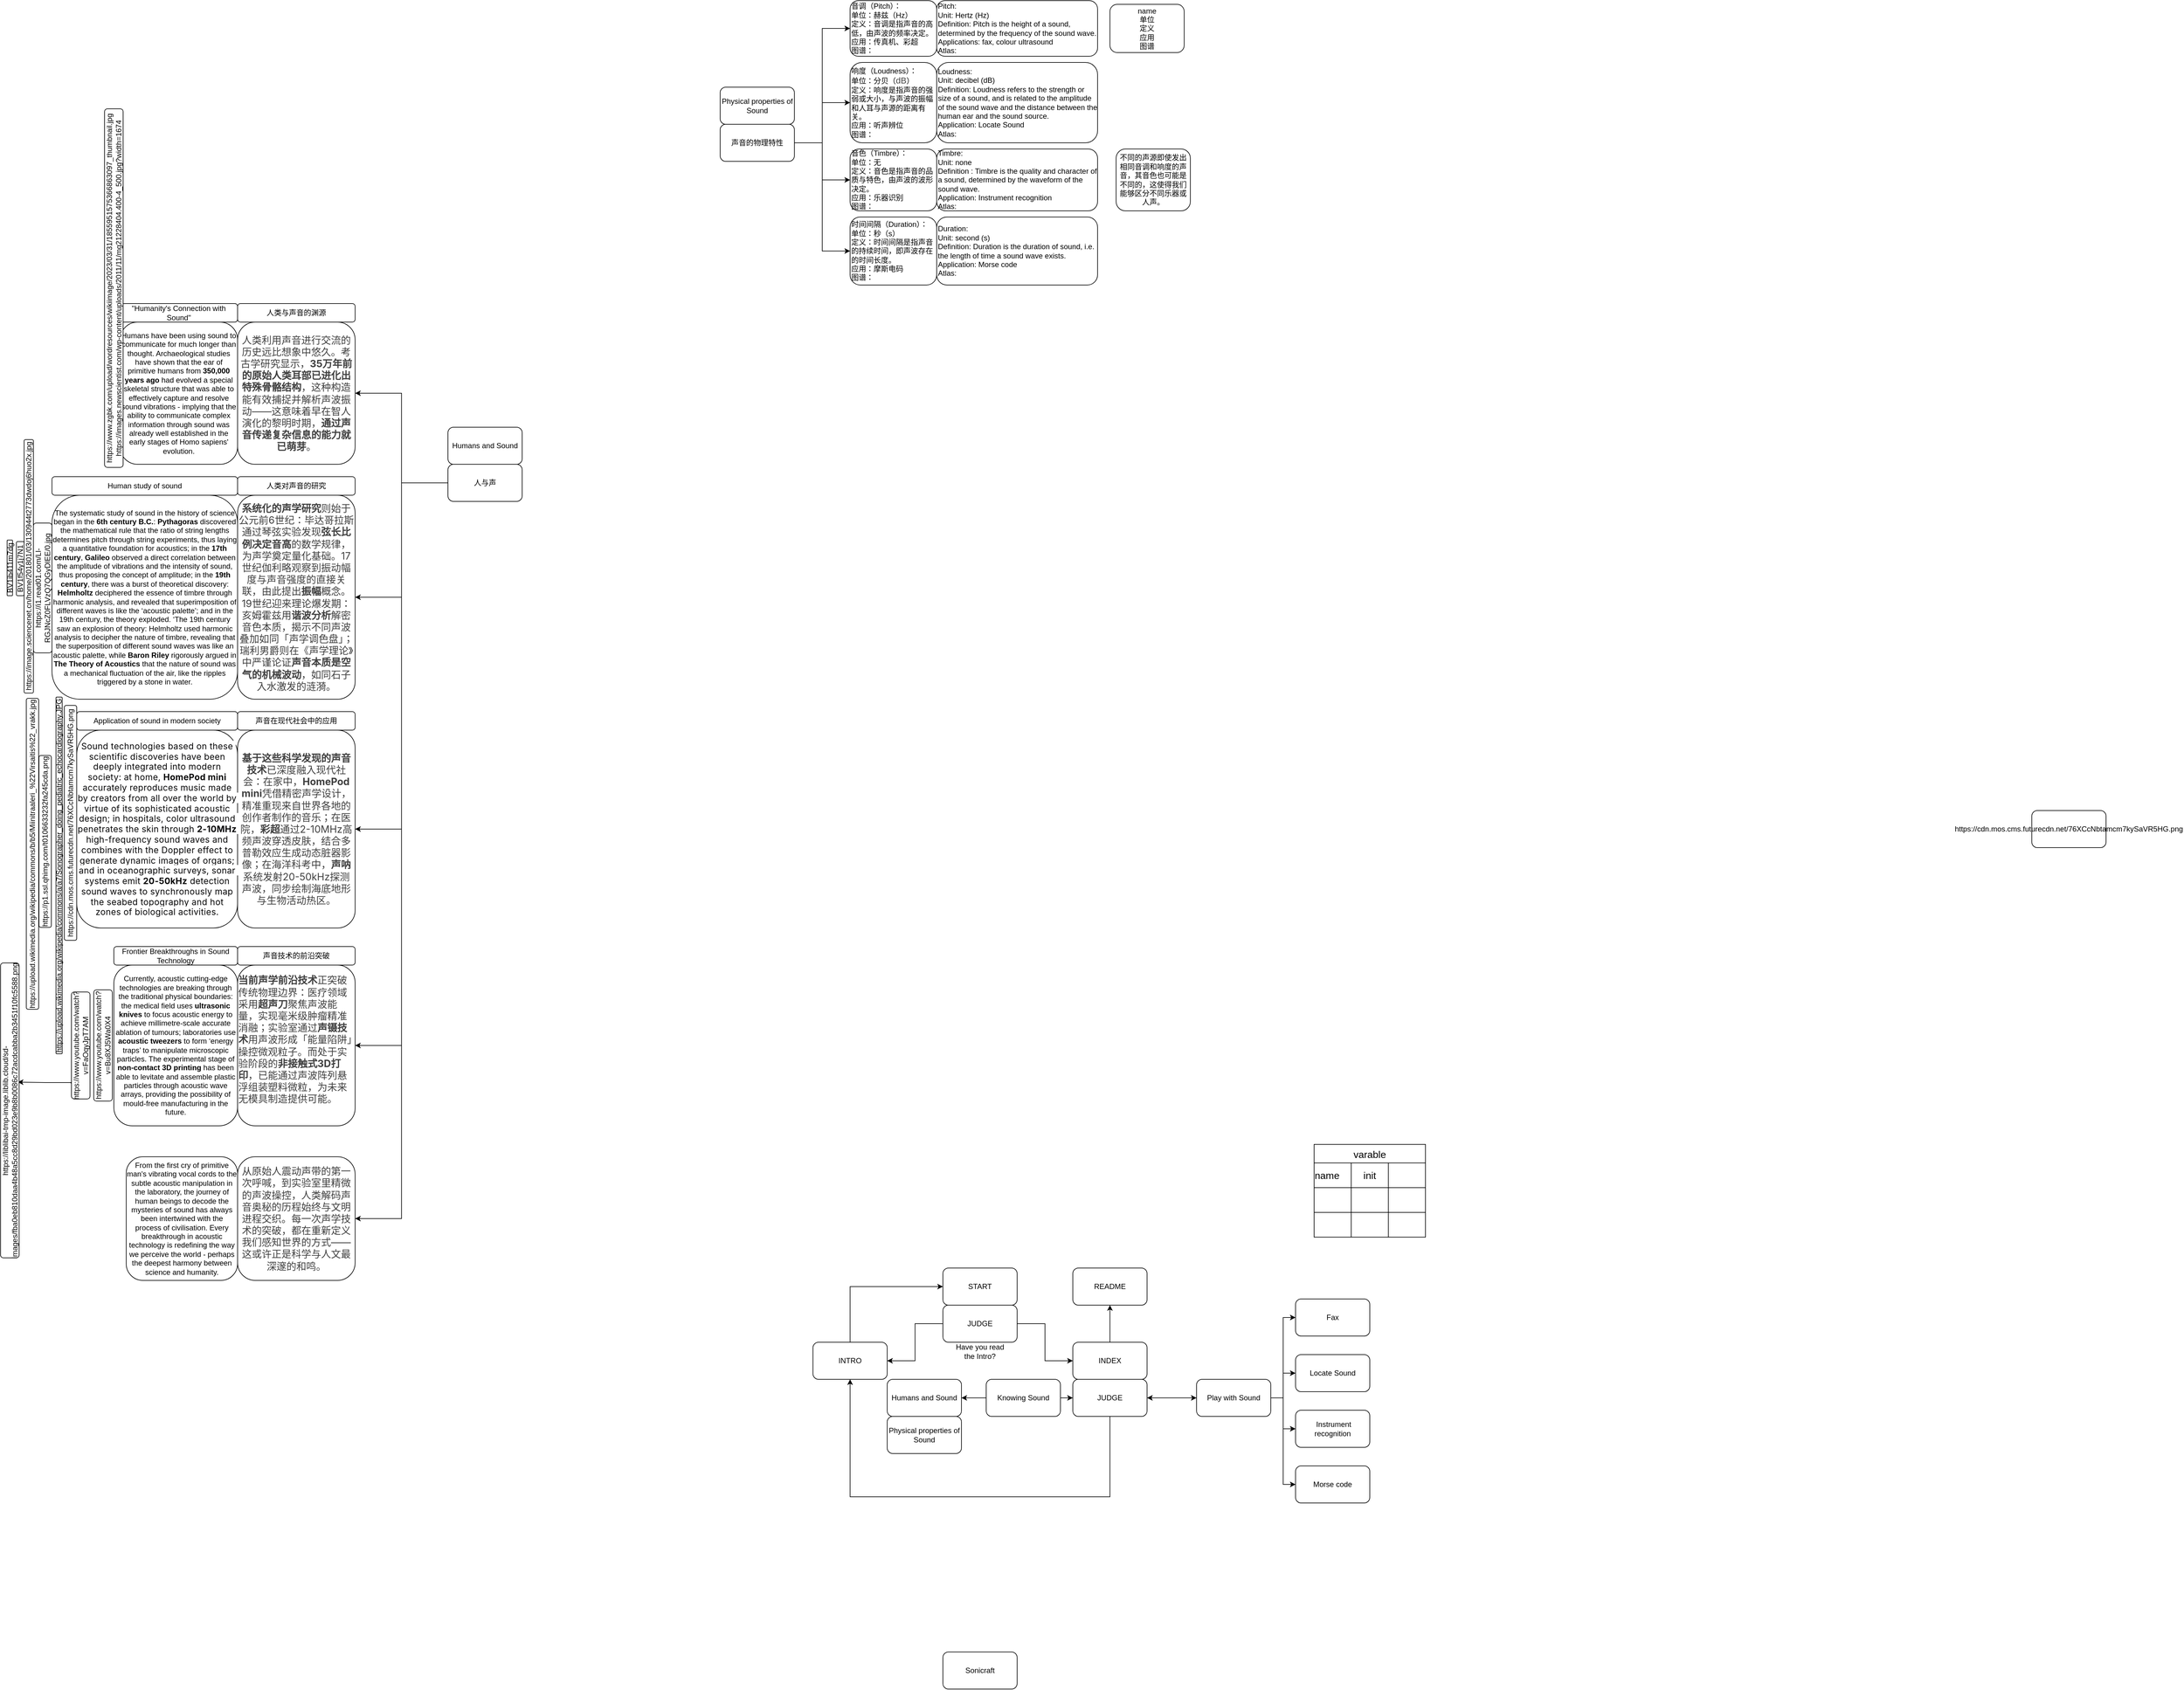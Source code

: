 <mxfile version="26.0.10">
  <diagram name="第 1 页" id="4b0BHh1YzD-mGVPlwAt6">
    <mxGraphModel dx="1451" dy="5635" grid="1" gridSize="10" guides="1" tooltips="1" connect="1" arrows="1" fold="1" page="1" pageScale="1" pageWidth="3300" pageHeight="4681" math="0" shadow="0">
      <root>
        <mxCell id="0" />
        <mxCell id="1" parent="0" />
        <mxCell id="ThfCISDLxi8xhfDp9Rs2-1" value="Sonicraft" style="rounded=1;whiteSpace=wrap;html=1;" parent="1" vertex="1">
          <mxGeometry x="1590" y="2311" width="120" height="60" as="geometry" />
        </mxCell>
        <mxCell id="ThfCISDLxi8xhfDp9Rs2-17" value="" style="edgeStyle=orthogonalEdgeStyle;rounded=0;orthogonalLoop=1;jettySize=auto;html=1;" parent="1" source="ThfCISDLxi8xhfDp9Rs2-2" target="ThfCISDLxi8xhfDp9Rs2-16" edge="1">
          <mxGeometry relative="1" as="geometry" />
        </mxCell>
        <mxCell id="ThfCISDLxi8xhfDp9Rs2-2" value="START" style="rounded=1;whiteSpace=wrap;html=1;" parent="1" vertex="1">
          <mxGeometry x="1590" y="1690" width="120" height="60" as="geometry" />
        </mxCell>
        <mxCell id="ThfCISDLxi8xhfDp9Rs2-3" value="varable" style="shape=table;startSize=30;container=1;collapsible=0;childLayout=tableLayout;strokeColor=default;fontSize=16;" parent="1" vertex="1">
          <mxGeometry x="2190" y="1490" width="180" height="150" as="geometry" />
        </mxCell>
        <mxCell id="ThfCISDLxi8xhfDp9Rs2-4" value="" style="shape=tableRow;horizontal=0;startSize=0;swimlaneHead=0;swimlaneBody=0;strokeColor=inherit;top=0;left=0;bottom=0;right=0;collapsible=0;dropTarget=0;fillColor=none;points=[[0,0.5],[1,0.5]];portConstraint=eastwest;fontSize=16;" parent="ThfCISDLxi8xhfDp9Rs2-3" vertex="1">
          <mxGeometry y="30" width="180" height="40" as="geometry" />
        </mxCell>
        <mxCell id="ThfCISDLxi8xhfDp9Rs2-5" value="name&lt;span style=&quot;white-space: pre;&quot;&gt;&#x9;&lt;/span&gt;init&lt;span style=&quot;white-space: pre;&quot;&gt;&#x9;&lt;/span&gt;&lt;span style=&quot;white-space: pre;&quot;&gt;&#x9;&lt;/span&gt;" style="shape=partialRectangle;html=1;whiteSpace=wrap;connectable=0;strokeColor=inherit;overflow=hidden;fillColor=none;top=0;left=0;bottom=0;right=0;pointerEvents=1;fontSize=16;" parent="ThfCISDLxi8xhfDp9Rs2-4" vertex="1">
          <mxGeometry width="60" height="40" as="geometry">
            <mxRectangle width="60" height="40" as="alternateBounds" />
          </mxGeometry>
        </mxCell>
        <mxCell id="ThfCISDLxi8xhfDp9Rs2-6" value="init" style="shape=partialRectangle;html=1;whiteSpace=wrap;connectable=0;strokeColor=inherit;overflow=hidden;fillColor=none;top=0;left=0;bottom=0;right=0;pointerEvents=1;fontSize=16;" parent="ThfCISDLxi8xhfDp9Rs2-4" vertex="1">
          <mxGeometry x="60" width="60" height="40" as="geometry">
            <mxRectangle width="60" height="40" as="alternateBounds" />
          </mxGeometry>
        </mxCell>
        <mxCell id="ThfCISDLxi8xhfDp9Rs2-7" value="" style="shape=partialRectangle;html=1;whiteSpace=wrap;connectable=0;strokeColor=inherit;overflow=hidden;fillColor=none;top=0;left=0;bottom=0;right=0;pointerEvents=1;fontSize=16;" parent="ThfCISDLxi8xhfDp9Rs2-4" vertex="1">
          <mxGeometry x="120" width="60" height="40" as="geometry">
            <mxRectangle width="60" height="40" as="alternateBounds" />
          </mxGeometry>
        </mxCell>
        <mxCell id="ThfCISDLxi8xhfDp9Rs2-8" value="" style="shape=tableRow;horizontal=0;startSize=0;swimlaneHead=0;swimlaneBody=0;strokeColor=inherit;top=0;left=0;bottom=0;right=0;collapsible=0;dropTarget=0;fillColor=none;points=[[0,0.5],[1,0.5]];portConstraint=eastwest;fontSize=16;" parent="ThfCISDLxi8xhfDp9Rs2-3" vertex="1">
          <mxGeometry y="70" width="180" height="40" as="geometry" />
        </mxCell>
        <mxCell id="ThfCISDLxi8xhfDp9Rs2-9" value="" style="shape=partialRectangle;html=1;whiteSpace=wrap;connectable=0;strokeColor=inherit;overflow=hidden;fillColor=none;top=0;left=0;bottom=0;right=0;pointerEvents=1;fontSize=16;" parent="ThfCISDLxi8xhfDp9Rs2-8" vertex="1">
          <mxGeometry width="60" height="40" as="geometry">
            <mxRectangle width="60" height="40" as="alternateBounds" />
          </mxGeometry>
        </mxCell>
        <mxCell id="ThfCISDLxi8xhfDp9Rs2-10" value="" style="shape=partialRectangle;html=1;whiteSpace=wrap;connectable=0;strokeColor=inherit;overflow=hidden;fillColor=none;top=0;left=0;bottom=0;right=0;pointerEvents=1;fontSize=16;" parent="ThfCISDLxi8xhfDp9Rs2-8" vertex="1">
          <mxGeometry x="60" width="60" height="40" as="geometry">
            <mxRectangle width="60" height="40" as="alternateBounds" />
          </mxGeometry>
        </mxCell>
        <mxCell id="ThfCISDLxi8xhfDp9Rs2-11" value="" style="shape=partialRectangle;html=1;whiteSpace=wrap;connectable=0;strokeColor=inherit;overflow=hidden;fillColor=none;top=0;left=0;bottom=0;right=0;pointerEvents=1;fontSize=16;" parent="ThfCISDLxi8xhfDp9Rs2-8" vertex="1">
          <mxGeometry x="120" width="60" height="40" as="geometry">
            <mxRectangle width="60" height="40" as="alternateBounds" />
          </mxGeometry>
        </mxCell>
        <mxCell id="ThfCISDLxi8xhfDp9Rs2-12" value="" style="shape=tableRow;horizontal=0;startSize=0;swimlaneHead=0;swimlaneBody=0;strokeColor=inherit;top=0;left=0;bottom=0;right=0;collapsible=0;dropTarget=0;fillColor=none;points=[[0,0.5],[1,0.5]];portConstraint=eastwest;fontSize=16;" parent="ThfCISDLxi8xhfDp9Rs2-3" vertex="1">
          <mxGeometry y="110" width="180" height="40" as="geometry" />
        </mxCell>
        <mxCell id="ThfCISDLxi8xhfDp9Rs2-13" value="" style="shape=partialRectangle;html=1;whiteSpace=wrap;connectable=0;strokeColor=inherit;overflow=hidden;fillColor=none;top=0;left=0;bottom=0;right=0;pointerEvents=1;fontSize=16;" parent="ThfCISDLxi8xhfDp9Rs2-12" vertex="1">
          <mxGeometry width="60" height="40" as="geometry">
            <mxRectangle width="60" height="40" as="alternateBounds" />
          </mxGeometry>
        </mxCell>
        <mxCell id="ThfCISDLxi8xhfDp9Rs2-14" value="" style="shape=partialRectangle;html=1;whiteSpace=wrap;connectable=0;strokeColor=inherit;overflow=hidden;fillColor=none;top=0;left=0;bottom=0;right=0;pointerEvents=1;fontSize=16;" parent="ThfCISDLxi8xhfDp9Rs2-12" vertex="1">
          <mxGeometry x="60" width="60" height="40" as="geometry">
            <mxRectangle width="60" height="40" as="alternateBounds" />
          </mxGeometry>
        </mxCell>
        <mxCell id="ThfCISDLxi8xhfDp9Rs2-15" value="" style="shape=partialRectangle;html=1;whiteSpace=wrap;connectable=0;strokeColor=inherit;overflow=hidden;fillColor=none;top=0;left=0;bottom=0;right=0;pointerEvents=1;fontSize=16;" parent="ThfCISDLxi8xhfDp9Rs2-12" vertex="1">
          <mxGeometry x="120" width="60" height="40" as="geometry">
            <mxRectangle width="60" height="40" as="alternateBounds" />
          </mxGeometry>
        </mxCell>
        <mxCell id="ThfCISDLxi8xhfDp9Rs2-20" value="" style="edgeStyle=orthogonalEdgeStyle;rounded=0;orthogonalLoop=1;jettySize=auto;html=1;" parent="1" source="ThfCISDLxi8xhfDp9Rs2-16" target="ThfCISDLxi8xhfDp9Rs2-19" edge="1">
          <mxGeometry relative="1" as="geometry" />
        </mxCell>
        <mxCell id="ThfCISDLxi8xhfDp9Rs2-22" value="" style="edgeStyle=orthogonalEdgeStyle;rounded=0;orthogonalLoop=1;jettySize=auto;html=1;" parent="1" source="ThfCISDLxi8xhfDp9Rs2-16" target="ThfCISDLxi8xhfDp9Rs2-21" edge="1">
          <mxGeometry relative="1" as="geometry" />
        </mxCell>
        <mxCell id="ThfCISDLxi8xhfDp9Rs2-16" value="JUDGE" style="rounded=1;whiteSpace=wrap;html=1;" parent="1" vertex="1">
          <mxGeometry x="1590" y="1750" width="120" height="60" as="geometry" />
        </mxCell>
        <mxCell id="ThfCISDLxi8xhfDp9Rs2-18" value="Have you read the Intro?" style="text;html=1;align=center;verticalAlign=middle;whiteSpace=wrap;rounded=0;" parent="1" vertex="1">
          <mxGeometry x="1600" y="1810" width="100" height="30" as="geometry" />
        </mxCell>
        <mxCell id="ThfCISDLxi8xhfDp9Rs2-23" style="edgeStyle=orthogonalEdgeStyle;rounded=0;orthogonalLoop=1;jettySize=auto;html=1;entryX=0;entryY=0.5;entryDx=0;entryDy=0;" parent="1" source="ThfCISDLxi8xhfDp9Rs2-19" target="ThfCISDLxi8xhfDp9Rs2-2" edge="1">
          <mxGeometry relative="1" as="geometry">
            <Array as="points">
              <mxPoint x="1440" y="1720" />
            </Array>
          </mxGeometry>
        </mxCell>
        <mxCell id="ThfCISDLxi8xhfDp9Rs2-19" value="INTRO" style="rounded=1;whiteSpace=wrap;html=1;" parent="1" vertex="1">
          <mxGeometry x="1380" y="1810" width="120" height="60" as="geometry" />
        </mxCell>
        <mxCell id="KHyvK6o0mQSgmpEVRxSi-3" value="" style="edgeStyle=orthogonalEdgeStyle;rounded=0;orthogonalLoop=1;jettySize=auto;html=1;" parent="1" source="ThfCISDLxi8xhfDp9Rs2-21" target="KHyvK6o0mQSgmpEVRxSi-2" edge="1">
          <mxGeometry relative="1" as="geometry" />
        </mxCell>
        <mxCell id="ThfCISDLxi8xhfDp9Rs2-21" value="INDEX" style="rounded=1;whiteSpace=wrap;html=1;" parent="1" vertex="1">
          <mxGeometry x="1800" y="1810" width="120" height="60" as="geometry" />
        </mxCell>
        <mxCell id="ThfCISDLxi8xhfDp9Rs2-51" value="" style="edgeStyle=orthogonalEdgeStyle;rounded=0;orthogonalLoop=1;jettySize=auto;html=1;" parent="1" source="ThfCISDLxi8xhfDp9Rs2-47" target="ThfCISDLxi8xhfDp9Rs2-49" edge="1">
          <mxGeometry relative="1" as="geometry" />
        </mxCell>
        <mxCell id="ThfCISDLxi8xhfDp9Rs2-52" value="" style="edgeStyle=orthogonalEdgeStyle;rounded=0;orthogonalLoop=1;jettySize=auto;html=1;" parent="1" source="ThfCISDLxi8xhfDp9Rs2-47" target="ThfCISDLxi8xhfDp9Rs2-50" edge="1">
          <mxGeometry relative="1" as="geometry" />
        </mxCell>
        <mxCell id="ThfCISDLxi8xhfDp9Rs2-55" style="edgeStyle=orthogonalEdgeStyle;rounded=0;orthogonalLoop=1;jettySize=auto;html=1;entryX=0.5;entryY=1;entryDx=0;entryDy=0;" parent="1" source="ThfCISDLxi8xhfDp9Rs2-47" target="ThfCISDLxi8xhfDp9Rs2-19" edge="1">
          <mxGeometry relative="1" as="geometry">
            <Array as="points">
              <mxPoint x="1860" y="2060" />
              <mxPoint x="1440" y="2060" />
            </Array>
          </mxGeometry>
        </mxCell>
        <mxCell id="ThfCISDLxi8xhfDp9Rs2-47" value="JUDGE" style="rounded=1;whiteSpace=wrap;html=1;" parent="1" vertex="1">
          <mxGeometry x="1800" y="1870" width="120" height="60" as="geometry" />
        </mxCell>
        <mxCell id="ThfCISDLxi8xhfDp9Rs2-54" style="edgeStyle=orthogonalEdgeStyle;rounded=0;orthogonalLoop=1;jettySize=auto;html=1;entryX=0;entryY=0.5;entryDx=0;entryDy=0;" parent="1" source="ThfCISDLxi8xhfDp9Rs2-49" target="ThfCISDLxi8xhfDp9Rs2-47" edge="1">
          <mxGeometry relative="1" as="geometry" />
        </mxCell>
        <mxCell id="ThfCISDLxi8xhfDp9Rs2-49" value="Humans and Sound" style="rounded=1;whiteSpace=wrap;html=1;" parent="1" vertex="1">
          <mxGeometry x="1500" y="1870" width="120" height="60" as="geometry" />
        </mxCell>
        <mxCell id="ThfCISDLxi8xhfDp9Rs2-53" value="" style="edgeStyle=orthogonalEdgeStyle;rounded=0;orthogonalLoop=1;jettySize=auto;html=1;" parent="1" source="ThfCISDLxi8xhfDp9Rs2-50" target="ThfCISDLxi8xhfDp9Rs2-47" edge="1">
          <mxGeometry relative="1" as="geometry" />
        </mxCell>
        <mxCell id="__nNQUy4a6hF3VQ3bLD0-34" style="edgeStyle=orthogonalEdgeStyle;rounded=0;orthogonalLoop=1;jettySize=auto;html=1;entryX=0;entryY=0.5;entryDx=0;entryDy=0;" edge="1" parent="1" source="ThfCISDLxi8xhfDp9Rs2-50" target="__nNQUy4a6hF3VQ3bLD0-30">
          <mxGeometry relative="1" as="geometry" />
        </mxCell>
        <mxCell id="__nNQUy4a6hF3VQ3bLD0-35" style="edgeStyle=orthogonalEdgeStyle;rounded=0;orthogonalLoop=1;jettySize=auto;html=1;" edge="1" parent="1" source="ThfCISDLxi8xhfDp9Rs2-50" target="__nNQUy4a6hF3VQ3bLD0-31">
          <mxGeometry relative="1" as="geometry" />
        </mxCell>
        <mxCell id="__nNQUy4a6hF3VQ3bLD0-36" style="edgeStyle=orthogonalEdgeStyle;rounded=0;orthogonalLoop=1;jettySize=auto;html=1;" edge="1" parent="1" source="ThfCISDLxi8xhfDp9Rs2-50" target="__nNQUy4a6hF3VQ3bLD0-32">
          <mxGeometry relative="1" as="geometry" />
        </mxCell>
        <mxCell id="__nNQUy4a6hF3VQ3bLD0-37" style="edgeStyle=orthogonalEdgeStyle;rounded=0;orthogonalLoop=1;jettySize=auto;html=1;entryX=0;entryY=0.5;entryDx=0;entryDy=0;" edge="1" parent="1" source="ThfCISDLxi8xhfDp9Rs2-50" target="__nNQUy4a6hF3VQ3bLD0-33">
          <mxGeometry relative="1" as="geometry" />
        </mxCell>
        <mxCell id="ThfCISDLxi8xhfDp9Rs2-50" value="Play with Sound" style="rounded=1;whiteSpace=wrap;html=1;" parent="1" vertex="1">
          <mxGeometry x="2000" y="1870" width="120" height="60" as="geometry" />
        </mxCell>
        <mxCell id="KHyvK6o0mQSgmpEVRxSi-1" value="Physical properties of Sound" style="rounded=1;whiteSpace=wrap;html=1;" parent="1" vertex="1">
          <mxGeometry x="1500" y="1930" width="120" height="60" as="geometry" />
        </mxCell>
        <mxCell id="KHyvK6o0mQSgmpEVRxSi-2" value="README" style="rounded=1;whiteSpace=wrap;html=1;" parent="1" vertex="1">
          <mxGeometry x="1800" y="1690" width="120" height="60" as="geometry" />
        </mxCell>
        <mxCell id="KHyvK6o0mQSgmpEVRxSi-10" style="edgeStyle=orthogonalEdgeStyle;rounded=0;orthogonalLoop=1;jettySize=auto;html=1;" parent="1" source="KHyvK6o0mQSgmpEVRxSi-4" target="KHyvK6o0mQSgmpEVRxSi-5" edge="1">
          <mxGeometry relative="1" as="geometry" />
        </mxCell>
        <mxCell id="KHyvK6o0mQSgmpEVRxSi-11" style="edgeStyle=orthogonalEdgeStyle;rounded=0;orthogonalLoop=1;jettySize=auto;html=1;entryX=1;entryY=0.5;entryDx=0;entryDy=0;" parent="1" source="KHyvK6o0mQSgmpEVRxSi-4" target="KHyvK6o0mQSgmpEVRxSi-6" edge="1">
          <mxGeometry relative="1" as="geometry" />
        </mxCell>
        <mxCell id="KHyvK6o0mQSgmpEVRxSi-12" style="edgeStyle=orthogonalEdgeStyle;rounded=0;orthogonalLoop=1;jettySize=auto;html=1;exitX=0;exitY=0.5;exitDx=0;exitDy=0;entryX=1;entryY=0.5;entryDx=0;entryDy=0;" parent="1" source="KHyvK6o0mQSgmpEVRxSi-4" target="KHyvK6o0mQSgmpEVRxSi-7" edge="1">
          <mxGeometry relative="1" as="geometry" />
        </mxCell>
        <mxCell id="KHyvK6o0mQSgmpEVRxSi-13" style="edgeStyle=orthogonalEdgeStyle;rounded=0;orthogonalLoop=1;jettySize=auto;html=1;entryX=1;entryY=0.5;entryDx=0;entryDy=0;" parent="1" source="KHyvK6o0mQSgmpEVRxSi-4" target="KHyvK6o0mQSgmpEVRxSi-8" edge="1">
          <mxGeometry relative="1" as="geometry" />
        </mxCell>
        <mxCell id="KHyvK6o0mQSgmpEVRxSi-14" style="edgeStyle=orthogonalEdgeStyle;rounded=0;orthogonalLoop=1;jettySize=auto;html=1;entryX=1;entryY=0.5;entryDx=0;entryDy=0;" parent="1" source="KHyvK6o0mQSgmpEVRxSi-4" target="KHyvK6o0mQSgmpEVRxSi-9" edge="1">
          <mxGeometry relative="1" as="geometry" />
        </mxCell>
        <mxCell id="KHyvK6o0mQSgmpEVRxSi-4" value="人与声" style="rounded=1;whiteSpace=wrap;html=1;" parent="1" vertex="1">
          <mxGeometry x="790" y="390" width="120" height="60" as="geometry" />
        </mxCell>
        <mxCell id="KHyvK6o0mQSgmpEVRxSi-5" value="&lt;span style=&quot;color: rgb(64, 64, 64); font-family: Inter, system-ui, -apple-system, &amp;quot;system-ui&amp;quot;, &amp;quot;Segoe UI&amp;quot;, Roboto, &amp;quot;Noto Sans&amp;quot;, Ubuntu, Cantarell, &amp;quot;Helvetica Neue&amp;quot;, Oxygen, &amp;quot;Open Sans&amp;quot;, sans-serif; font-size: 16.002px; text-align: start;&quot;&gt;人类利用声音进行交流的历史远比想象中悠久。考古学研究显示，&lt;/span&gt;&lt;strong style=&quot;color: rgb(64, 64, 64); font-family: Inter, system-ui, -apple-system, &amp;quot;system-ui&amp;quot;, &amp;quot;Segoe UI&amp;quot;, Roboto, &amp;quot;Noto Sans&amp;quot;, Ubuntu, Cantarell, &amp;quot;Helvetica Neue&amp;quot;, Oxygen, &amp;quot;Open Sans&amp;quot;, sans-serif; font-size: 16.002px; text-align: start;&quot;&gt;35万年前的原始人类耳部已进化出特殊骨骼结构&lt;/strong&gt;&lt;span style=&quot;color: rgb(64, 64, 64); font-family: Inter, system-ui, -apple-system, &amp;quot;system-ui&amp;quot;, &amp;quot;Segoe UI&amp;quot;, Roboto, &amp;quot;Noto Sans&amp;quot;, Ubuntu, Cantarell, &amp;quot;Helvetica Neue&amp;quot;, Oxygen, &amp;quot;Open Sans&amp;quot;, sans-serif; font-size: 16.002px; text-align: start;&quot;&gt;，这种构造能有效捕捉并解析声波振动——这意味着早在智人演化的黎明时期，&lt;/span&gt;&lt;strong style=&quot;color: rgb(64, 64, 64); font-family: Inter, system-ui, -apple-system, &amp;quot;system-ui&amp;quot;, &amp;quot;Segoe UI&amp;quot;, Roboto, &amp;quot;Noto Sans&amp;quot;, Ubuntu, Cantarell, &amp;quot;Helvetica Neue&amp;quot;, Oxygen, &amp;quot;Open Sans&amp;quot;, sans-serif; font-size: 16.002px; text-align: start;&quot;&gt;通过声音传递复杂信息的能力就已萌芽&lt;/strong&gt;&lt;span style=&quot;color: rgb(64, 64, 64); font-family: Inter, system-ui, -apple-system, &amp;quot;system-ui&amp;quot;, &amp;quot;Segoe UI&amp;quot;, Roboto, &amp;quot;Noto Sans&amp;quot;, Ubuntu, Cantarell, &amp;quot;Helvetica Neue&amp;quot;, Oxygen, &amp;quot;Open Sans&amp;quot;, sans-serif; font-size: 16.002px; text-align: start;&quot;&gt;。&lt;/span&gt;" style="rounded=1;whiteSpace=wrap;html=1;" parent="1" vertex="1">
          <mxGeometry x="450" y="160" width="190" height="230" as="geometry" />
        </mxCell>
        <mxCell id="KHyvK6o0mQSgmpEVRxSi-6" value="&lt;strong style=&quot;color: rgb(64, 64, 64); font-family: Inter, system-ui, -apple-system, &amp;quot;system-ui&amp;quot;, &amp;quot;Segoe UI&amp;quot;, Roboto, &amp;quot;Noto Sans&amp;quot;, Ubuntu, Cantarell, &amp;quot;Helvetica Neue&amp;quot;, Oxygen, &amp;quot;Open Sans&amp;quot;, sans-serif; font-size: 16.002px; text-align: start;&quot;&gt;系统化的声学研究&lt;/strong&gt;&lt;span style=&quot;color: rgb(64, 64, 64); font-family: Inter, system-ui, -apple-system, &amp;quot;system-ui&amp;quot;, &amp;quot;Segoe UI&amp;quot;, Roboto, &amp;quot;Noto Sans&amp;quot;, Ubuntu, Cantarell, &amp;quot;Helvetica Neue&amp;quot;, Oxygen, &amp;quot;Open Sans&amp;quot;, sans-serif; font-size: 16.002px; text-align: start;&quot;&gt;则始于公元前6世纪：毕达哥拉斯通过琴弦实验发现&lt;/span&gt;&lt;strong style=&quot;color: rgb(64, 64, 64); font-family: Inter, system-ui, -apple-system, &amp;quot;system-ui&amp;quot;, &amp;quot;Segoe UI&amp;quot;, Roboto, &amp;quot;Noto Sans&amp;quot;, Ubuntu, Cantarell, &amp;quot;Helvetica Neue&amp;quot;, Oxygen, &amp;quot;Open Sans&amp;quot;, sans-serif; font-size: 16.002px; text-align: start;&quot;&gt;弦长比例决定音高&lt;/strong&gt;&lt;span style=&quot;color: rgb(64, 64, 64); font-family: Inter, system-ui, -apple-system, &amp;quot;system-ui&amp;quot;, &amp;quot;Segoe UI&amp;quot;, Roboto, &amp;quot;Noto Sans&amp;quot;, Ubuntu, Cantarell, &amp;quot;Helvetica Neue&amp;quot;, Oxygen, &amp;quot;Open Sans&amp;quot;, sans-serif; font-size: 16.002px; text-align: start;&quot;&gt;的数学规律，为声学奠定量化基础。17世纪伽利略观察到振动幅度与声音强度的直接关联，由此提出&lt;/span&gt;&lt;strong style=&quot;color: rgb(64, 64, 64); font-family: Inter, system-ui, -apple-system, &amp;quot;system-ui&amp;quot;, &amp;quot;Segoe UI&amp;quot;, Roboto, &amp;quot;Noto Sans&amp;quot;, Ubuntu, Cantarell, &amp;quot;Helvetica Neue&amp;quot;, Oxygen, &amp;quot;Open Sans&amp;quot;, sans-serif; font-size: 16.002px; text-align: start;&quot;&gt;振幅&lt;/strong&gt;&lt;span style=&quot;color: rgb(64, 64, 64); font-family: Inter, system-ui, -apple-system, &amp;quot;system-ui&amp;quot;, &amp;quot;Segoe UI&amp;quot;, Roboto, &amp;quot;Noto Sans&amp;quot;, Ubuntu, Cantarell, &amp;quot;Helvetica Neue&amp;quot;, Oxygen, &amp;quot;Open Sans&amp;quot;, sans-serif; font-size: 16.002px; text-align: start;&quot;&gt;概念。19世纪迎来理论爆发期：亥姆霍兹用&lt;/span&gt;&lt;strong style=&quot;color: rgb(64, 64, 64); font-family: Inter, system-ui, -apple-system, &amp;quot;system-ui&amp;quot;, &amp;quot;Segoe UI&amp;quot;, Roboto, &amp;quot;Noto Sans&amp;quot;, Ubuntu, Cantarell, &amp;quot;Helvetica Neue&amp;quot;, Oxygen, &amp;quot;Open Sans&amp;quot;, sans-serif; font-size: 16.002px; text-align: start;&quot;&gt;谐波分析&lt;/strong&gt;&lt;span style=&quot;color: rgb(64, 64, 64); font-family: Inter, system-ui, -apple-system, &amp;quot;system-ui&amp;quot;, &amp;quot;Segoe UI&amp;quot;, Roboto, &amp;quot;Noto Sans&amp;quot;, Ubuntu, Cantarell, &amp;quot;Helvetica Neue&amp;quot;, Oxygen, &amp;quot;Open Sans&amp;quot;, sans-serif; font-size: 16.002px; text-align: start;&quot;&gt;解密音色本质，揭示不同声波叠加如同「声学调色盘」；瑞利男爵则在《声学理论》中严谨论证&lt;/span&gt;&lt;strong style=&quot;color: rgb(64, 64, 64); font-family: Inter, system-ui, -apple-system, &amp;quot;system-ui&amp;quot;, &amp;quot;Segoe UI&amp;quot;, Roboto, &amp;quot;Noto Sans&amp;quot;, Ubuntu, Cantarell, &amp;quot;Helvetica Neue&amp;quot;, Oxygen, &amp;quot;Open Sans&amp;quot;, sans-serif; font-size: 16.002px; text-align: start;&quot;&gt;声音本质是空气的机械波动&lt;/strong&gt;&lt;span style=&quot;color: rgb(64, 64, 64); font-family: Inter, system-ui, -apple-system, &amp;quot;system-ui&amp;quot;, &amp;quot;Segoe UI&amp;quot;, Roboto, &amp;quot;Noto Sans&amp;quot;, Ubuntu, Cantarell, &amp;quot;Helvetica Neue&amp;quot;, Oxygen, &amp;quot;Open Sans&amp;quot;, sans-serif; font-size: 16.002px; text-align: start;&quot;&gt;，如同石子入水激发的涟漪。&lt;/span&gt;" style="rounded=1;whiteSpace=wrap;html=1;" parent="1" vertex="1">
          <mxGeometry x="450" y="440" width="190" height="330" as="geometry" />
        </mxCell>
        <mxCell id="KHyvK6o0mQSgmpEVRxSi-7" value="&lt;strong style=&quot;color: rgb(64, 64, 64); font-family: Inter, system-ui, -apple-system, &amp;quot;system-ui&amp;quot;, &amp;quot;Segoe UI&amp;quot;, Roboto, &amp;quot;Noto Sans&amp;quot;, Ubuntu, Cantarell, &amp;quot;Helvetica Neue&amp;quot;, Oxygen, &amp;quot;Open Sans&amp;quot;, sans-serif; font-size: 16.002px; text-align: start;&quot;&gt;基于这些科学发现的声音技术&lt;/strong&gt;&lt;span style=&quot;color: rgb(64, 64, 64); font-family: Inter, system-ui, -apple-system, &amp;quot;system-ui&amp;quot;, &amp;quot;Segoe UI&amp;quot;, Roboto, &amp;quot;Noto Sans&amp;quot;, Ubuntu, Cantarell, &amp;quot;Helvetica Neue&amp;quot;, Oxygen, &amp;quot;Open Sans&amp;quot;, sans-serif; font-size: 16.002px; text-align: start;&quot;&gt;已深度融入现代社会：在家中，&lt;/span&gt;&lt;strong style=&quot;color: rgb(64, 64, 64); font-family: Inter, system-ui, -apple-system, &amp;quot;system-ui&amp;quot;, &amp;quot;Segoe UI&amp;quot;, Roboto, &amp;quot;Noto Sans&amp;quot;, Ubuntu, Cantarell, &amp;quot;Helvetica Neue&amp;quot;, Oxygen, &amp;quot;Open Sans&amp;quot;, sans-serif; font-size: 16.002px; text-align: start;&quot;&gt;HomePod mini&lt;/strong&gt;&lt;span style=&quot;color: rgb(64, 64, 64); font-family: Inter, system-ui, -apple-system, &amp;quot;system-ui&amp;quot;, &amp;quot;Segoe UI&amp;quot;, Roboto, &amp;quot;Noto Sans&amp;quot;, Ubuntu, Cantarell, &amp;quot;Helvetica Neue&amp;quot;, Oxygen, &amp;quot;Open Sans&amp;quot;, sans-serif; font-size: 16.002px; text-align: start;&quot;&gt;凭借精密声学设计，精准重现来自世界各地的创作者制作的音乐；在医院，&lt;/span&gt;&lt;strong style=&quot;color: rgb(64, 64, 64); font-family: Inter, system-ui, -apple-system, &amp;quot;system-ui&amp;quot;, &amp;quot;Segoe UI&amp;quot;, Roboto, &amp;quot;Noto Sans&amp;quot;, Ubuntu, Cantarell, &amp;quot;Helvetica Neue&amp;quot;, Oxygen, &amp;quot;Open Sans&amp;quot;, sans-serif; font-size: 16.002px; text-align: start;&quot;&gt;彩超&lt;/strong&gt;&lt;span style=&quot;color: rgb(64, 64, 64); font-family: Inter, system-ui, -apple-system, &amp;quot;system-ui&amp;quot;, &amp;quot;Segoe UI&amp;quot;, Roboto, &amp;quot;Noto Sans&amp;quot;, Ubuntu, Cantarell, &amp;quot;Helvetica Neue&amp;quot;, Oxygen, &amp;quot;Open Sans&amp;quot;, sans-serif; font-size: 16.002px; text-align: start;&quot;&gt;通过2-10MHz高频声波穿透皮肤，结合多普勒效应生成动态脏器影像；在海洋科考中，&lt;/span&gt;&lt;strong style=&quot;color: rgb(64, 64, 64); font-family: Inter, system-ui, -apple-system, &amp;quot;system-ui&amp;quot;, &amp;quot;Segoe UI&amp;quot;, Roboto, &amp;quot;Noto Sans&amp;quot;, Ubuntu, Cantarell, &amp;quot;Helvetica Neue&amp;quot;, Oxygen, &amp;quot;Open Sans&amp;quot;, sans-serif; font-size: 16.002px; text-align: start;&quot;&gt;声呐&lt;/strong&gt;&lt;span style=&quot;color: rgb(64, 64, 64); font-family: Inter, system-ui, -apple-system, &amp;quot;system-ui&amp;quot;, &amp;quot;Segoe UI&amp;quot;, Roboto, &amp;quot;Noto Sans&amp;quot;, Ubuntu, Cantarell, &amp;quot;Helvetica Neue&amp;quot;, Oxygen, &amp;quot;Open Sans&amp;quot;, sans-serif; font-size: 16.002px; text-align: start;&quot;&gt;系统发射20-50kHz探测声波，同步绘制海底地形与生物活动热区。&lt;/span&gt;" style="rounded=1;whiteSpace=wrap;html=1;" parent="1" vertex="1">
          <mxGeometry x="450" y="820" width="190" height="320" as="geometry" />
        </mxCell>
        <mxCell id="KHyvK6o0mQSgmpEVRxSi-8" value="&lt;p style=&quot;margin: calc(var(--ds-md-zoom)*12px)0; font-size: 16.002px; line-height: var(--ds-md-line-height); color: rgb(64, 64, 64); font-family: Inter, system-ui, -apple-system, &amp;quot;system-ui&amp;quot;, &amp;quot;Segoe UI&amp;quot;, Roboto, &amp;quot;Noto Sans&amp;quot;, Ubuntu, Cantarell, &amp;quot;Helvetica Neue&amp;quot;, Oxygen, &amp;quot;Open Sans&amp;quot;, sans-serif; text-align: start;&quot;&gt;&lt;strong&gt;当前声学前沿技术&lt;/strong&gt;正突破传统物理边界：医疗领域采用&lt;strong&gt;超声刀&lt;/strong&gt;聚焦声波能量，实现毫米级肿瘤精准消融；实验室通过&lt;strong&gt;声镊技术&lt;/strong&gt;用声波形成「能量陷阱」操控微观粒子。而处于实验阶段的&lt;strong&gt;非接触式3D打印&lt;/strong&gt;，已能通过声波阵列悬浮组装塑料微粒，为未来无模具制造提供可能。&lt;/p&gt;&lt;p style=&quot;margin: calc(var(--ds-md-zoom)*12px)0; font-size: 16.002px; line-height: var(--ds-md-line-height); color: rgb(64, 64, 64); font-family: Inter, system-ui, -apple-system, &amp;quot;system-ui&amp;quot;, &amp;quot;Segoe UI&amp;quot;, Roboto, &amp;quot;Noto Sans&amp;quot;, Ubuntu, Cantarell, &amp;quot;Helvetica Neue&amp;quot;, Oxygen, &amp;quot;Open Sans&amp;quot;, sans-serif; text-align: start;&quot;&gt;&lt;br&gt;&lt;/p&gt;" style="rounded=1;whiteSpace=wrap;html=1;" parent="1" vertex="1">
          <mxGeometry x="450" y="1200" width="190" height="260" as="geometry" />
        </mxCell>
        <mxCell id="KHyvK6o0mQSgmpEVRxSi-9" value="&lt;span style=&quot;color: rgb(64, 64, 64); font-family: Inter, system-ui, -apple-system, &amp;quot;system-ui&amp;quot;, &amp;quot;Segoe UI&amp;quot;, Roboto, &amp;quot;Noto Sans&amp;quot;, Ubuntu, Cantarell, &amp;quot;Helvetica Neue&amp;quot;, Oxygen, &amp;quot;Open Sans&amp;quot;, sans-serif; font-size: 16.002px; text-align: start;&quot;&gt;从原始人震动声带的第一次呼喊，到实验室里精微的声波操控，人类解码声音奥秘的历程始终与文明进程交织。每一次声学技术的突破，都在重新定义我们感知世界的方式——这或许正是科学与人文最深邃的和鸣。&lt;/span&gt;" style="rounded=1;whiteSpace=wrap;html=1;" parent="1" vertex="1">
          <mxGeometry x="450" y="1510" width="190" height="200" as="geometry" />
        </mxCell>
        <mxCell id="KHyvK6o0mQSgmpEVRxSi-15" value="&lt;p data-pm-slice=&quot;1 1 []&quot;&gt;Humans have been using sound to communicate for much longer than thought. Archaeological studies have shown that the ear of primitive humans from &lt;strong&gt;350,000 years ago&lt;/strong&gt; had evolved a special skeletal structure that was able to effectively capture and resolve sound vibrations - implying that the ability to communicate complex information through sound was already well established in the early stages of Homo sapiens&#39; evolution.&lt;/p&gt;" style="rounded=1;whiteSpace=wrap;html=1;" parent="1" vertex="1">
          <mxGeometry x="260" y="160" width="190" height="230" as="geometry" />
        </mxCell>
        <mxCell id="KHyvK6o0mQSgmpEVRxSi-16" value="&lt;p data-pm-slice=&quot;1 1 []&quot;&gt;The systematic study of sound in the history of science began in the &lt;strong&gt;6th century B.C.&lt;/strong&gt;: &lt;strong&gt;Pythagoras&lt;/strong&gt; discovered the mathematical rule that the ratio of string lengths determines pitch through string experiments, thus laying a quantitative foundation for acoustics; in the &lt;strong&gt;17th century&lt;/strong&gt;, &lt;strong&gt;Galileo&lt;/strong&gt; observed a direct correlation between the amplitude of vibrations and the intensity of sound, thus proposing the concept of amplitude; in the &lt;strong&gt;19th century&lt;/strong&gt;, there was a burst of theoretical discovery: &lt;strong&gt;Helmholtz&lt;/strong&gt; deciphered the essence of timbre through harmonic analysis, and revealed that superimposition of different waves is like the ‘acoustic palette’; and in the 19th century, the theory exploded. ‘The 19th century saw an explosion of theory: Helmholtz used harmonic analysis to decipher the nature of timbre, revealing that the superposition of different sound waves was like an acoustic palette, while &lt;strong&gt;Baron Riley&lt;/strong&gt; rigorously argued in &lt;strong&gt;The Theory of Acoustics&lt;/strong&gt; that the nature of sound was a mechanical fluctuation of the air, like the ripples triggered by a stone in water.&lt;/p&gt;" style="rounded=1;whiteSpace=wrap;html=1;" parent="1" vertex="1">
          <mxGeometry x="150" y="440" width="300" height="330" as="geometry" />
        </mxCell>
        <mxCell id="KHyvK6o0mQSgmpEVRxSi-17" value="&lt;p data-pm-slice=&quot;1 1 []&quot;&gt;&lt;span style=&quot;color: rgb(6, 6, 7); font-family: -apple-system, &amp;quot;system-ui&amp;quot;, &amp;quot;Helvetica Neue&amp;quot;, Helvetica, &amp;quot;Segoe UI&amp;quot;, Arial, Roboto, &amp;quot;PingFang SC&amp;quot;, MIUI, &amp;quot;Hiragino Sans GB&amp;quot;, &amp;quot;Microsoft YaHei&amp;quot;, sans-serif; font-size: 14px; letter-spacing: 0.25px; text-align: start; white-space-collapse: preserve; background-color: rgb(255, 255, 255);&quot;&gt;Sound technologies based on these scientific discoveries have been deeply integrated into modern society: at home, &lt;/span&gt;&lt;span style=&quot;margin: 0px; padding: 0px; border: 0px; font-variant-numeric: inherit; font-variant-east-asian: inherit; font-variant-alternates: inherit; font-variant-position: inherit; font-variant-emoji: inherit; font-weight: 700; font-stretch: inherit; font-size: 14px; line-height: inherit; font-family: -apple-system, &amp;quot;system-ui&amp;quot;, &amp;quot;Helvetica Neue&amp;quot;, Helvetica, &amp;quot;Segoe UI&amp;quot;, Arial, Roboto, &amp;quot;PingFang SC&amp;quot;, MIUI, &amp;quot;Hiragino Sans GB&amp;quot;, &amp;quot;Microsoft YaHei&amp;quot;, sans-serif; font-optical-sizing: inherit; font-size-adjust: inherit; font-kerning: inherit; font-feature-settings: inherit; font-variation-settings: inherit; vertical-align: baseline; color: rgb(6, 6, 7); letter-spacing: 0.25px; text-align: start; white-space-collapse: preserve; background-color: rgb(255, 255, 255);&quot; class=&quot;&quot;&gt;HomePod mini&lt;/span&gt;&lt;span style=&quot;color: rgb(6, 6, 7); font-family: -apple-system, &amp;quot;system-ui&amp;quot;, &amp;quot;Helvetica Neue&amp;quot;, Helvetica, &amp;quot;Segoe UI&amp;quot;, Arial, Roboto, &amp;quot;PingFang SC&amp;quot;, MIUI, &amp;quot;Hiragino Sans GB&amp;quot;, &amp;quot;Microsoft YaHei&amp;quot;, sans-serif; font-size: 14px; letter-spacing: 0.25px; text-align: start; white-space-collapse: preserve; background-color: rgb(255, 255, 255);&quot;&gt; accurately reproduces music made by creators from all over the world by virtue of its sophisticated acoustic design; in hospitals, color ultrasound penetrates the skin through &lt;/span&gt;&lt;span style=&quot;margin: 0px; padding: 0px; border: 0px; font-variant-numeric: inherit; font-variant-east-asian: inherit; font-variant-alternates: inherit; font-variant-position: inherit; font-variant-emoji: inherit; font-weight: 700; font-stretch: inherit; font-size: 14px; line-height: inherit; font-family: -apple-system, &amp;quot;system-ui&amp;quot;, &amp;quot;Helvetica Neue&amp;quot;, Helvetica, &amp;quot;Segoe UI&amp;quot;, Arial, Roboto, &amp;quot;PingFang SC&amp;quot;, MIUI, &amp;quot;Hiragino Sans GB&amp;quot;, &amp;quot;Microsoft YaHei&amp;quot;, sans-serif; font-optical-sizing: inherit; font-size-adjust: inherit; font-kerning: inherit; font-feature-settings: inherit; font-variation-settings: inherit; vertical-align: baseline; color: rgb(6, 6, 7); letter-spacing: 0.25px; text-align: start; white-space-collapse: preserve; background-color: rgb(255, 255, 255);&quot; class=&quot;&quot;&gt;2-10MHz&lt;/span&gt;&lt;span style=&quot;color: rgb(6, 6, 7); font-family: -apple-system, &amp;quot;system-ui&amp;quot;, &amp;quot;Helvetica Neue&amp;quot;, Helvetica, &amp;quot;Segoe UI&amp;quot;, Arial, Roboto, &amp;quot;PingFang SC&amp;quot;, MIUI, &amp;quot;Hiragino Sans GB&amp;quot;, &amp;quot;Microsoft YaHei&amp;quot;, sans-serif; font-size: 14px; letter-spacing: 0.25px; text-align: start; white-space-collapse: preserve; background-color: rgb(255, 255, 255);&quot;&gt; high-frequency sound waves and combines with the Doppler effect to generate dynamic images of organs; and in oceanographic surveys, sonar systems emit &lt;/span&gt;&lt;span style=&quot;margin: 0px; padding: 0px; border: 0px; font-variant-numeric: inherit; font-variant-east-asian: inherit; font-variant-alternates: inherit; font-variant-position: inherit; font-variant-emoji: inherit; font-weight: 700; font-stretch: inherit; font-size: 14px; line-height: inherit; font-family: -apple-system, &amp;quot;system-ui&amp;quot;, &amp;quot;Helvetica Neue&amp;quot;, Helvetica, &amp;quot;Segoe UI&amp;quot;, Arial, Roboto, &amp;quot;PingFang SC&amp;quot;, MIUI, &amp;quot;Hiragino Sans GB&amp;quot;, &amp;quot;Microsoft YaHei&amp;quot;, sans-serif; font-optical-sizing: inherit; font-size-adjust: inherit; font-kerning: inherit; font-feature-settings: inherit; font-variation-settings: inherit; vertical-align: baseline; color: rgb(6, 6, 7); letter-spacing: 0.25px; text-align: start; white-space-collapse: preserve; background-color: rgb(255, 255, 255);&quot; class=&quot;&quot;&gt;20-50kHz&lt;/span&gt;&lt;span style=&quot;color: rgb(6, 6, 7); font-family: -apple-system, &amp;quot;system-ui&amp;quot;, &amp;quot;Helvetica Neue&amp;quot;, Helvetica, &amp;quot;Segoe UI&amp;quot;, Arial, Roboto, &amp;quot;PingFang SC&amp;quot;, MIUI, &amp;quot;Hiragino Sans GB&amp;quot;, &amp;quot;Microsoft YaHei&amp;quot;, sans-serif; font-size: 14px; letter-spacing: 0.25px; text-align: start; white-space-collapse: preserve; background-color: rgb(255, 255, 255);&quot;&gt; detection sound waves to synchronously map the seabed topography and hot zones of biological activities.&lt;/span&gt;&lt;/p&gt;" style="rounded=1;whiteSpace=wrap;html=1;" parent="1" vertex="1">
          <mxGeometry x="190" y="820" width="260" height="320" as="geometry" />
        </mxCell>
        <mxCell id="KHyvK6o0mQSgmpEVRxSi-18" value="&lt;p data-pm-slice=&quot;1 1 []&quot;&gt;Currently, acoustic cutting-edge technologies are breaking through the traditional physical boundaries: the medical field uses &lt;strong&gt;ultrasonic knives&lt;/strong&gt; to focus acoustic energy to achieve millimetre-scale accurate ablation of tumours; laboratories use &lt;strong&gt;acoustic tweezers&lt;/strong&gt; to form ‘energy traps’ to manipulate microscopic particles. The experimental stage of &lt;strong&gt;non-contact 3D printing&lt;/strong&gt; has been able to levitate and assemble plastic particles through acoustic wave arrays, providing the possibility of mould-free manufacturing in the future.&lt;/p&gt;" style="rounded=1;whiteSpace=wrap;html=1;" parent="1" vertex="1">
          <mxGeometry x="250" y="1200" width="200" height="260" as="geometry" />
        </mxCell>
        <mxCell id="KHyvK6o0mQSgmpEVRxSi-19" value="&lt;p data-pm-slice=&quot;1 1 []&quot;&gt;From the first cry of primitive man&#39;s vibrating vocal cords to the subtle acoustic manipulation in the laboratory, the journey of human beings to decode the mysteries of sound has always been intertwined with the process of civilisation. Every breakthrough in acoustic technology is redefining the way we perceive the world - perhaps the deepest harmony between science and humanity.&lt;/p&gt;" style="rounded=1;whiteSpace=wrap;html=1;" parent="1" vertex="1">
          <mxGeometry x="270" y="1510" width="180" height="200" as="geometry" />
        </mxCell>
        <mxCell id="KHyvK6o0mQSgmpEVRxSi-20" value="人类与声音的渊源" style="rounded=1;whiteSpace=wrap;html=1;" parent="1" vertex="1">
          <mxGeometry x="450" y="130" width="190" height="30" as="geometry" />
        </mxCell>
        <mxCell id="KHyvK6o0mQSgmpEVRxSi-22" value="&lt;p&gt;&quot;Humanity&#39;s Connection with Sound&quot;&lt;/p&gt;" style="rounded=1;whiteSpace=wrap;html=1;" parent="1" vertex="1">
          <mxGeometry x="260" y="130" width="190" height="30" as="geometry" />
        </mxCell>
        <mxCell id="KHyvK6o0mQSgmpEVRxSi-23" value="Human study of sound" style="rounded=1;whiteSpace=wrap;html=1;" parent="1" vertex="1">
          <mxGeometry x="150" y="410" width="300" height="30" as="geometry" />
        </mxCell>
        <mxCell id="KHyvK6o0mQSgmpEVRxSi-24" value="人类对声音的研究" style="rounded=1;whiteSpace=wrap;html=1;" parent="1" vertex="1">
          <mxGeometry x="450" y="410" width="190" height="30" as="geometry" />
        </mxCell>
        <mxCell id="KHyvK6o0mQSgmpEVRxSi-25" value="&lt;p&gt;Application of sound in modern society&lt;/p&gt;" style="rounded=1;whiteSpace=wrap;html=1;" parent="1" vertex="1">
          <mxGeometry x="190" y="790" width="260" height="30" as="geometry" />
        </mxCell>
        <mxCell id="KHyvK6o0mQSgmpEVRxSi-26" value="声音在现代社会中的应用" style="rounded=1;whiteSpace=wrap;html=1;" parent="1" vertex="1">
          <mxGeometry x="450" y="790" width="190" height="30" as="geometry" />
        </mxCell>
        <mxCell id="KHyvK6o0mQSgmpEVRxSi-27" value="声音技术的前沿突破" style="rounded=1;whiteSpace=wrap;html=1;" parent="1" vertex="1">
          <mxGeometry x="450" y="1170" width="190" height="30" as="geometry" />
        </mxCell>
        <mxCell id="KHyvK6o0mQSgmpEVRxSi-28" value="Frontier Breakthroughs in Sound Technology" style="rounded=1;whiteSpace=wrap;html=1;" parent="1" vertex="1">
          <mxGeometry x="250" y="1170" width="200" height="30" as="geometry" />
        </mxCell>
        <mxCell id="KHyvK6o0mQSgmpEVRxSi-29" value="Humans and Sound" style="rounded=1;whiteSpace=wrap;html=1;" parent="1" vertex="1">
          <mxGeometry x="790" y="330" width="120" height="60" as="geometry" />
        </mxCell>
        <mxCell id="KHyvK6o0mQSgmpEVRxSi-30" value="https://www.zgbk.com/upload/wordresources/wikiimage/2023/03/31/1855951575366863097_thumbnail.jpg&lt;div&gt;https://images.newscientist.com/wp-content/uploads/2011/11/mg21228404.400-4_500.jpg?width=1674&lt;/div&gt;" style="rounded=1;whiteSpace=wrap;html=1;rotation=-90;" parent="1" vertex="1">
          <mxGeometry x="-40" y="90" width="580" height="30" as="geometry" />
        </mxCell>
        <mxCell id="KHyvK6o0mQSgmpEVRxSi-31" value="https://i1.read01.com/Ll-RGJNcZ0FLVzQ7QGyDlEE/0.jpg" style="rounded=1;whiteSpace=wrap;html=1;rotation=-90;" parent="1" vertex="1">
          <mxGeometry x="30" y="575" width="210" height="30" as="geometry" />
        </mxCell>
        <mxCell id="KHyvK6o0mQSgmpEVRxSi-32" value="https://image.sciencenet.cn/home/201801/03/130944t2773dwdoj6huo2x.jpg" style="rounded=1;whiteSpace=wrap;html=1;rotation=-90;" parent="1" vertex="1">
          <mxGeometry x="-92.5" y="547.5" width="410" height="15" as="geometry" />
        </mxCell>
        <mxCell id="KHyvK6o0mQSgmpEVRxSi-33" value="BV1f54y1j7N1" style="rounded=1;whiteSpace=wrap;html=1;rotation=-90;" parent="1" vertex="1">
          <mxGeometry x="55" y="552.5" width="87.5" height="12.5" as="geometry" />
        </mxCell>
        <mxCell id="__nNQUy4a6hF3VQ3bLD0-1" value="BV1ib411m7dg" style="rounded=1;whiteSpace=wrap;html=1;rotation=-90;" vertex="1" parent="1">
          <mxGeometry x="36.88" y="553.13" width="90" height="8.75" as="geometry" />
        </mxCell>
        <mxCell id="__nNQUy4a6hF3VQ3bLD0-2" value="https://cdn.mos.cms.futurecdn.net/76XCcNbtamcm7kySaVR5HG.png" style="rounded=1;whiteSpace=wrap;html=1;" vertex="1" parent="1">
          <mxGeometry x="3350" y="950" width="120" height="60" as="geometry" />
        </mxCell>
        <mxCell id="__nNQUy4a6hF3VQ3bLD0-3" value="https://cdn.mos.cms.futurecdn.net/76XCcNbtamcm7kySaVR5HG.png" style="rounded=1;whiteSpace=wrap;html=1;rotation=-90;" vertex="1" parent="1">
          <mxGeometry x="-10" y="960" width="380" height="20" as="geometry" />
        </mxCell>
        <mxCell id="__nNQUy4a6hF3VQ3bLD0-4" value="https://upload.wikimedia.org/wikipedia/commons/a/a7/Sonographer_doing_pediatric_echocardiography.JPG" style="rounded=1;whiteSpace=wrap;html=1;rotation=-90;" vertex="1" parent="1">
          <mxGeometry x="-127" y="1050" width="577" height="10" as="geometry" />
        </mxCell>
        <mxCell id="__nNQUy4a6hF3VQ3bLD0-5" value="https://p1.ssl.qhimg.com/t0106633232fa245cda.png" style="rounded=1;whiteSpace=wrap;html=1;rotation=-90;" vertex="1" parent="1">
          <mxGeometry y="990" width="278" height="20" as="geometry" />
        </mxCell>
        <mxCell id="__nNQUy4a6hF3VQ3bLD0-6" value="https://upload.wikimedia.org/wikipedia/commons/b/b5/Miinitraaleri_%22Virsaitis%22_vrakk.jpg" style="rounded=1;whiteSpace=wrap;html=1;rotation=-90;" vertex="1" parent="1">
          <mxGeometry x="-133" y="1010" width="503" height="20" as="geometry" />
        </mxCell>
        <mxCell id="__nNQUy4a6hF3VQ3bLD0-7" value="https://www.youtube.com/watch?v=Bu8XJ5Wa0X4" style="rounded=1;whiteSpace=wrap;html=1;rotation=-90;" vertex="1" parent="1">
          <mxGeometry x="142.5" y="1315" width="180" height="30" as="geometry" />
        </mxCell>
        <mxCell id="__nNQUy4a6hF3VQ3bLD0-10" style="edgeStyle=orthogonalEdgeStyle;rounded=0;orthogonalLoop=1;jettySize=auto;html=1;exitX=0.147;exitY=-0.034;exitDx=0;exitDy=0;exitPerimeter=0;entryX=0.596;entryY=0.929;entryDx=0;entryDy=0;entryPerimeter=0;" edge="1" parent="1" source="__nNQUy4a6hF3VQ3bLD0-8" target="__nNQUy4a6hF3VQ3bLD0-9">
          <mxGeometry relative="1" as="geometry">
            <Array as="points">
              <mxPoint x="181" y="1390" />
              <mxPoint x="139" y="1390" />
            </Array>
          </mxGeometry>
        </mxCell>
        <mxCell id="__nNQUy4a6hF3VQ3bLD0-8" value="https://www.youtube.com/watch?v=FaOqyJpT7AM" style="rounded=1;whiteSpace=wrap;html=1;rotation=-90;" vertex="1" parent="1">
          <mxGeometry x="110" y="1315" width="173" height="30" as="geometry" />
        </mxCell>
        <mxCell id="__nNQUy4a6hF3VQ3bLD0-9" value="https://liblibai-tmp-image.liblib.cloud/sd-images/fba0eb810daa4b48a5cc8d29bd023e9b8b0086c72acdcabba2b3451f10fc5588.png" style="rounded=1;whiteSpace=wrap;html=1;rotation=-90;" vertex="1" parent="1">
          <mxGeometry x="-156.62" y="1420" width="477" height="30" as="geometry" />
        </mxCell>
        <mxCell id="__nNQUy4a6hF3VQ3bLD0-11" value="Physical properties of Sound" style="rounded=1;whiteSpace=wrap;html=1;" vertex="1" parent="1">
          <mxGeometry x="1230" y="-220" width="120" height="60" as="geometry" />
        </mxCell>
        <mxCell id="__nNQUy4a6hF3VQ3bLD0-25" style="edgeStyle=orthogonalEdgeStyle;rounded=0;orthogonalLoop=1;jettySize=auto;html=1;entryX=0;entryY=0.5;entryDx=0;entryDy=0;" edge="1" parent="1" source="__nNQUy4a6hF3VQ3bLD0-12" target="__nNQUy4a6hF3VQ3bLD0-13">
          <mxGeometry relative="1" as="geometry" />
        </mxCell>
        <mxCell id="__nNQUy4a6hF3VQ3bLD0-26" style="edgeStyle=orthogonalEdgeStyle;rounded=0;orthogonalLoop=1;jettySize=auto;html=1;exitX=1;exitY=0.25;exitDx=0;exitDy=0;" edge="1" parent="1" source="__nNQUy4a6hF3VQ3bLD0-12" target="__nNQUy4a6hF3VQ3bLD0-14">
          <mxGeometry relative="1" as="geometry">
            <Array as="points">
              <mxPoint x="1350" y="-130" />
              <mxPoint x="1395" y="-130" />
              <mxPoint x="1395" y="-195" />
            </Array>
          </mxGeometry>
        </mxCell>
        <mxCell id="__nNQUy4a6hF3VQ3bLD0-27" style="edgeStyle=orthogonalEdgeStyle;rounded=0;orthogonalLoop=1;jettySize=auto;html=1;exitX=1;exitY=0.75;exitDx=0;exitDy=0;entryX=0;entryY=0.5;entryDx=0;entryDy=0;" edge="1" parent="1" source="__nNQUy4a6hF3VQ3bLD0-12" target="__nNQUy4a6hF3VQ3bLD0-15">
          <mxGeometry relative="1" as="geometry">
            <Array as="points">
              <mxPoint x="1350" y="-130" />
              <mxPoint x="1395" y="-130" />
              <mxPoint x="1395" y="-70" />
            </Array>
          </mxGeometry>
        </mxCell>
        <mxCell id="__nNQUy4a6hF3VQ3bLD0-28" style="edgeStyle=orthogonalEdgeStyle;rounded=0;orthogonalLoop=1;jettySize=auto;html=1;entryX=0;entryY=0.5;entryDx=0;entryDy=0;" edge="1" parent="1" source="__nNQUy4a6hF3VQ3bLD0-12" target="__nNQUy4a6hF3VQ3bLD0-16">
          <mxGeometry relative="1" as="geometry" />
        </mxCell>
        <mxCell id="__nNQUy4a6hF3VQ3bLD0-12" value="声音的物理特性" style="rounded=1;whiteSpace=wrap;html=1;" vertex="1" parent="1">
          <mxGeometry x="1230" y="-160" width="120" height="60" as="geometry" />
        </mxCell>
        <mxCell id="__nNQUy4a6hF3VQ3bLD0-13" value="&lt;div style=&quot;&quot;&gt;&lt;span style=&quot;background-color: transparent; color: light-dark(rgb(0, 0, 0), rgb(255, 255, 255));&quot;&gt;音调（Pitch）：&lt;/span&gt;&lt;/div&gt;&lt;div&gt;&lt;span style=&quot;background-color: transparent; color: light-dark(rgb(0, 0, 0), rgb(255, 255, 255));&quot;&gt;单位：赫兹（Hz）&lt;/span&gt;&lt;/div&gt;&lt;div&gt;定义：音调是指声音的高低，由声波的频率决定。&lt;/div&gt;&lt;div&gt;应用：传真机、彩超&lt;/div&gt;&lt;div&gt;图谱：&lt;/div&gt;" style="rounded=1;whiteSpace=wrap;html=1;align=left;" vertex="1" parent="1">
          <mxGeometry x="1440" y="-360" width="140" height="90" as="geometry" />
        </mxCell>
        <mxCell id="__nNQUy4a6hF3VQ3bLD0-14" value="响度（Loudness）：&lt;div&gt;单位：分贝（&lt;span style=&quot;background-color: rgb(255, 255, 255); color: rgb(71, 71, 71); font-family: Arial, sans-serif; font-size: 14px;&quot;&gt;dB&lt;/span&gt;&lt;span style=&quot;background-color: transparent; color: light-dark(rgb(0, 0, 0), rgb(255, 255, 255));&quot;&gt;）&lt;/span&gt;&lt;/div&gt;&lt;div&gt;&lt;span style=&quot;background-color: transparent; color: light-dark(rgb(0, 0, 0), rgb(255, 255, 255));&quot;&gt;定义：响度是指声音的强弱或大小，与声波的振幅和人耳与声源的距离有关。&lt;/span&gt;&lt;/div&gt;&lt;div&gt;&lt;span style=&quot;background-color: transparent; color: light-dark(rgb(0, 0, 0), rgb(255, 255, 255));&quot;&gt;应用：&lt;/span&gt;&lt;span style=&quot;background-color: transparent; color: light-dark(rgb(0, 0, 0), rgb(255, 255, 255));&quot;&gt;听声辨位&lt;/span&gt;&lt;/div&gt;&lt;div&gt;&lt;span style=&quot;background-color: transparent; color: light-dark(rgb(0, 0, 0), rgb(255, 255, 255));&quot;&gt;图谱：&lt;/span&gt;&lt;/div&gt;" style="rounded=1;whiteSpace=wrap;html=1;align=left;" vertex="1" parent="1">
          <mxGeometry x="1440" y="-260" width="140" height="130" as="geometry" />
        </mxCell>
        <mxCell id="__nNQUy4a6hF3VQ3bLD0-15" value="音色（Timbre）：&lt;div&gt;单位：无&lt;/div&gt;&lt;div&gt;定义：音色是指声音的品质与特色，由声波的波形决定。&lt;/div&gt;&lt;div&gt;应用：乐器识别&lt;/div&gt;&lt;div&gt;图谱：&lt;/div&gt;" style="rounded=1;whiteSpace=wrap;html=1;align=left;" vertex="1" parent="1">
          <mxGeometry x="1440" y="-120" width="140" height="100" as="geometry" />
        </mxCell>
        <mxCell id="__nNQUy4a6hF3VQ3bLD0-16" value="时间间隔（Duration）：&lt;div&gt;单位：秒（s）&lt;br&gt;&lt;div&gt;定义：时间间隔是指声音的持续时间，即声波存在的时间长度。&lt;/div&gt;&lt;/div&gt;&lt;div&gt;应用：摩斯电码&lt;/div&gt;&lt;div&gt;图谱：&lt;/div&gt;" style="rounded=1;whiteSpace=wrap;html=1;align=left;" vertex="1" parent="1">
          <mxGeometry x="1440" y="-10" width="140" height="110" as="geometry" />
        </mxCell>
        <mxCell id="__nNQUy4a6hF3VQ3bLD0-17" value="name&lt;div&gt;单位&lt;/div&gt;&lt;div&gt;定义&lt;/div&gt;&lt;div&gt;应用&lt;/div&gt;&lt;div&gt;图谱&lt;/div&gt;" style="rounded=1;whiteSpace=wrap;html=1;" vertex="1" parent="1">
          <mxGeometry x="1860" y="-354" width="120" height="78" as="geometry" />
        </mxCell>
        <mxCell id="__nNQUy4a6hF3VQ3bLD0-18" value="&lt;span style=&quot;text-align: left;&quot;&gt;不同的声源即使发出相同音调和响度的声音，其音色也可能是不同的，这使得我们能够区分不同乐器或人声。&lt;/span&gt;" style="rounded=1;whiteSpace=wrap;html=1;" vertex="1" parent="1">
          <mxGeometry x="1870" y="-120" width="120" height="100" as="geometry" />
        </mxCell>
        <mxCell id="__nNQUy4a6hF3VQ3bLD0-19" value="&lt;div&gt;Pitch:&lt;/div&gt;&lt;div&gt;Unit: Hertz (Hz)&lt;/div&gt;&lt;div&gt;Definition: Pitch is the height of a sound, determined by the frequency of the sound wave.&lt;/div&gt;&lt;div&gt;Applications: fax, colour ultrasound&lt;/div&gt;&lt;div style=&quot;&quot;&gt;Atlas:&lt;/div&gt;" style="rounded=1;whiteSpace=wrap;html=1;align=left;" vertex="1" parent="1">
          <mxGeometry x="1580" y="-360" width="260" height="90" as="geometry" />
        </mxCell>
        <mxCell id="__nNQUy4a6hF3VQ3bLD0-21" value="&lt;div&gt;Loudness:&lt;/div&gt;&lt;div&gt;Unit: decibel (dB)&lt;/div&gt;&lt;div&gt;Definition: Loudness refers to the strength or size of a sound, and is related to the amplitude of the sound wave and the distance between the human ear and the sound source.&lt;/div&gt;&lt;div&gt;Application:&amp;nbsp;&lt;span style=&quot;background-color: transparent;&quot;&gt;Locate Sound&lt;/span&gt;&lt;/div&gt;&lt;div style=&quot;&quot;&gt;Atlas:&lt;/div&gt;" style="rounded=1;whiteSpace=wrap;html=1;align=left;" vertex="1" parent="1">
          <mxGeometry x="1580" y="-260" width="260" height="130" as="geometry" />
        </mxCell>
        <mxCell id="__nNQUy4a6hF3VQ3bLD0-22" value="&lt;div&gt;Timbre:&lt;/div&gt;&lt;div&gt;Unit: none&lt;/div&gt;&lt;div&gt;Definition : Timbre is the quality and character of a sound, determined by the waveform of the sound wave.&lt;/div&gt;&lt;div&gt;Application: Instrument recognition&lt;/div&gt;&lt;div&gt;Atlas:&lt;/div&gt;" style="rounded=1;whiteSpace=wrap;html=1;align=left;" vertex="1" parent="1">
          <mxGeometry x="1580" y="-120" width="260" height="100" as="geometry" />
        </mxCell>
        <mxCell id="__nNQUy4a6hF3VQ3bLD0-23" value="&lt;div&gt;Duration:&lt;/div&gt;&lt;div&gt;Unit: second (s)&lt;/div&gt;&lt;div&gt;Definition: Duration is the duration of sound, i.e. the length of time a sound wave exists.&lt;/div&gt;&lt;div&gt;Application: Morse code&lt;/div&gt;&lt;div&gt;Atlas:&lt;/div&gt;" style="rounded=1;whiteSpace=wrap;html=1;align=left;" vertex="1" parent="1">
          <mxGeometry x="1580" y="-10" width="260" height="110" as="geometry" />
        </mxCell>
        <mxCell id="__nNQUy4a6hF3VQ3bLD0-29" value="Knowing Sound" style="rounded=1;whiteSpace=wrap;html=1;" vertex="1" parent="1">
          <mxGeometry x="1660" y="1870" width="120" height="60" as="geometry" />
        </mxCell>
        <mxCell id="__nNQUy4a6hF3VQ3bLD0-30" value="Fax" style="rounded=1;whiteSpace=wrap;html=1;" vertex="1" parent="1">
          <mxGeometry x="2160" y="1740" width="120" height="60" as="geometry" />
        </mxCell>
        <mxCell id="__nNQUy4a6hF3VQ3bLD0-31" value="Locate Sound" style="rounded=1;whiteSpace=wrap;html=1;" vertex="1" parent="1">
          <mxGeometry x="2160" y="1830" width="120" height="60" as="geometry" />
        </mxCell>
        <mxCell id="__nNQUy4a6hF3VQ3bLD0-32" value="&lt;span style=&quot;text-align: left;&quot;&gt;&amp;nbsp;Instrument recognition&lt;/span&gt;" style="rounded=1;whiteSpace=wrap;html=1;" vertex="1" parent="1">
          <mxGeometry x="2160" y="1920" width="120" height="60" as="geometry" />
        </mxCell>
        <mxCell id="__nNQUy4a6hF3VQ3bLD0-33" value="&lt;span style=&quot;text-align: left;&quot;&gt;Morse code&lt;/span&gt;" style="rounded=1;whiteSpace=wrap;html=1;" vertex="1" parent="1">
          <mxGeometry x="2160" y="2010" width="120" height="60" as="geometry" />
        </mxCell>
      </root>
    </mxGraphModel>
  </diagram>
</mxfile>
